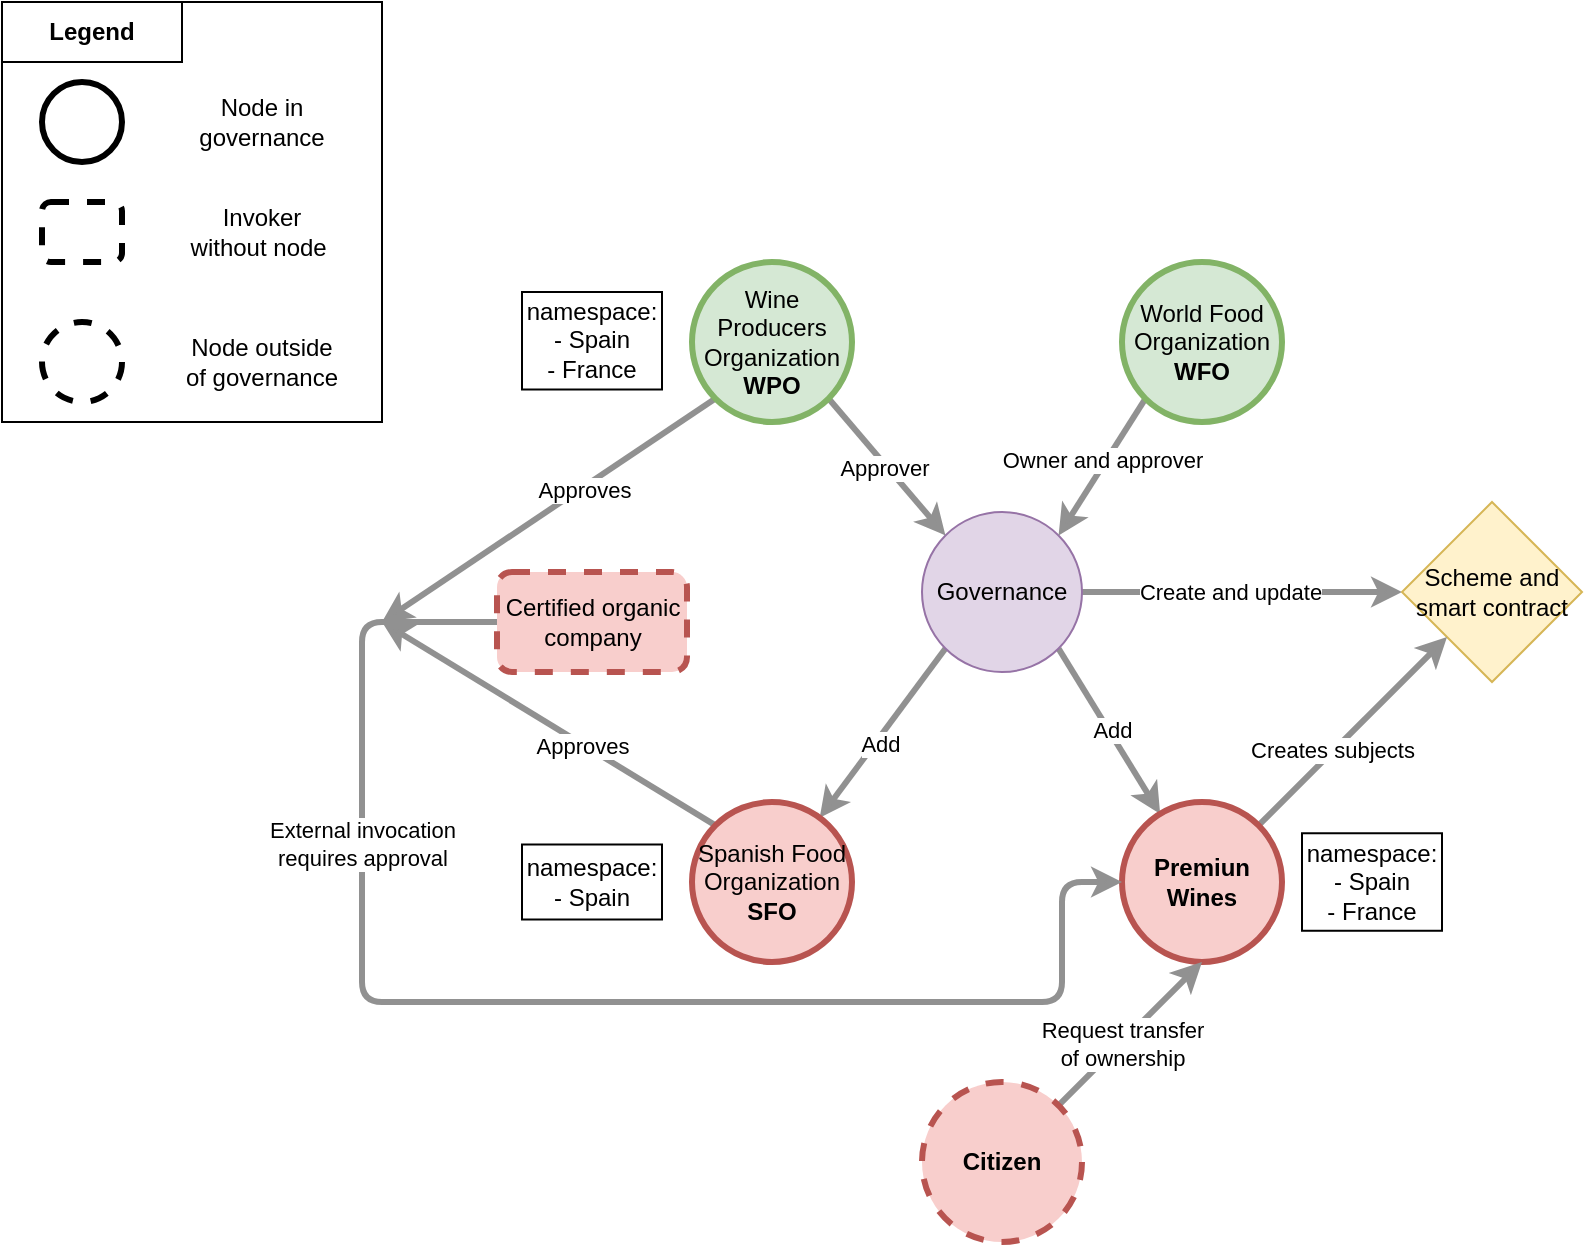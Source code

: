 <mxfile version="21.6.2" type="embed">
    <diagram name="Page-1" id="yJnlziaj6qc0n1uiRIzZ">
        <mxGraphModel dx="787" dy="447" grid="1" gridSize="10" guides="1" tooltips="1" connect="1" arrows="1" fold="1" page="1" pageScale="1" pageWidth="850" pageHeight="1100" math="0" shadow="0">
            <root>
                <mxCell id="0"/>
                <mxCell id="1" parent="0"/>
                <mxCell id="6" value="" style="rounded=0;whiteSpace=wrap;html=1;" parent="1" vertex="1">
                    <mxGeometry width="190" height="210" as="geometry"/>
                </mxCell>
                <mxCell id="lj_LM-K9wpf29mm6oQGw-17" value="" style="ellipse;whiteSpace=wrap;html=1;aspect=fixed;strokeWidth=3;" parent="1" vertex="1">
                    <mxGeometry x="20" y="40" width="40" height="40" as="geometry"/>
                </mxCell>
                <mxCell id="lj_LM-K9wpf29mm6oQGw-18" value="Node in governance" style="text;html=1;strokeColor=none;fillColor=none;align=center;verticalAlign=middle;whiteSpace=wrap;rounded=0;" parent="1" vertex="1">
                    <mxGeometry x="90" y="45" width="80" height="30" as="geometry"/>
                </mxCell>
                <mxCell id="lj_LM-K9wpf29mm6oQGw-19" value="" style="rounded=1;whiteSpace=wrap;html=1;strokeWidth=3;dashed=1;" parent="1" vertex="1">
                    <mxGeometry x="20" y="100" width="40" height="30" as="geometry"/>
                </mxCell>
                <mxCell id="lj_LM-K9wpf29mm6oQGw-20" value="Invoker without node&amp;nbsp;" style="text;html=1;strokeColor=none;fillColor=none;align=center;verticalAlign=middle;whiteSpace=wrap;rounded=0;" parent="1" vertex="1">
                    <mxGeometry x="90" y="100" width="80" height="30" as="geometry"/>
                </mxCell>
                <mxCell id="lj_LM-K9wpf29mm6oQGw-24" value="" style="ellipse;whiteSpace=wrap;html=1;aspect=fixed;strokeWidth=3;dashed=1;" parent="1" vertex="1">
                    <mxGeometry x="20" y="160" width="40" height="40" as="geometry"/>
                </mxCell>
                <mxCell id="lj_LM-K9wpf29mm6oQGw-25" value="Node outside of governance" style="text;html=1;strokeColor=none;fillColor=none;align=center;verticalAlign=middle;whiteSpace=wrap;rounded=0;" parent="1" vertex="1">
                    <mxGeometry x="90" y="165" width="80" height="30" as="geometry"/>
                </mxCell>
                <mxCell id="7" value="" style="rounded=0;whiteSpace=wrap;html=1;" parent="1" vertex="1">
                    <mxGeometry width="90" height="30" as="geometry"/>
                </mxCell>
                <mxCell id="8" value="&lt;b&gt;Legend&lt;/b&gt;" style="text;html=1;strokeColor=none;fillColor=none;align=center;verticalAlign=middle;whiteSpace=wrap;rounded=0;" parent="1" vertex="1">
                    <mxGeometry x="15" width="60" height="30" as="geometry"/>
                </mxCell>
                <mxCell id="27" style="edgeStyle=none;html=1;exitX=1;exitY=0.5;exitDx=0;exitDy=0;entryX=0;entryY=0.5;entryDx=0;entryDy=0;strokeColor=#919191;strokeWidth=3;" parent="1" source="10" target="26" edge="1">
                    <mxGeometry relative="1" as="geometry"/>
                </mxCell>
                <mxCell id="28" value="Create and update" style="edgeLabel;html=1;align=center;verticalAlign=middle;resizable=0;points=[];" parent="27" vertex="1" connectable="0">
                    <mxGeometry x="-0.081" relative="1" as="geometry">
                        <mxPoint as="offset"/>
                    </mxGeometry>
                </mxCell>
                <mxCell id="32" style="edgeStyle=none;html=1;exitX=1;exitY=1;exitDx=0;exitDy=0;strokeColor=#919191;strokeWidth=3;" parent="1" source="10" target="30" edge="1">
                    <mxGeometry relative="1" as="geometry"/>
                </mxCell>
                <mxCell id="35" value="Add" style="edgeLabel;html=1;align=center;verticalAlign=middle;resizable=0;points=[];" parent="32" vertex="1" connectable="0">
                    <mxGeometry x="-0.012" y="1" relative="1" as="geometry">
                        <mxPoint as="offset"/>
                    </mxGeometry>
                </mxCell>
                <mxCell id="33" style="edgeStyle=none;html=1;exitX=0;exitY=1;exitDx=0;exitDy=0;strokeColor=#919191;strokeWidth=3;" parent="1" source="10" target="29" edge="1">
                    <mxGeometry relative="1" as="geometry"/>
                </mxCell>
                <mxCell id="34" value="Add" style="edgeLabel;html=1;align=center;verticalAlign=middle;resizable=0;points=[];" parent="33" vertex="1" connectable="0">
                    <mxGeometry x="0.096" y="2" relative="1" as="geometry">
                        <mxPoint as="offset"/>
                    </mxGeometry>
                </mxCell>
                <mxCell id="10" value="Governance" style="ellipse;whiteSpace=wrap;html=1;aspect=fixed;fillColor=#e1d5e7;strokeColor=#9673a6;" parent="1" vertex="1">
                    <mxGeometry x="460" y="255" width="80" height="80" as="geometry"/>
                </mxCell>
                <mxCell id="15" style="edgeStyle=none;html=1;exitX=1;exitY=1;exitDx=0;exitDy=0;entryX=0;entryY=0;entryDx=0;entryDy=0;strokeColor=#919191;strokeWidth=3;" parent="1" source="11" target="10" edge="1">
                    <mxGeometry relative="1" as="geometry"/>
                </mxCell>
                <mxCell id="24" value="Approver" style="edgeLabel;html=1;align=center;verticalAlign=middle;resizable=0;points=[];" parent="15" vertex="1" connectable="0">
                    <mxGeometry x="-0.019" y="-1" relative="1" as="geometry">
                        <mxPoint as="offset"/>
                    </mxGeometry>
                </mxCell>
                <mxCell id="57" style="edgeStyle=none;html=1;exitX=0;exitY=1;exitDx=0;exitDy=0;strokeColor=#919191;strokeWidth=3;" parent="1" source="11" edge="1">
                    <mxGeometry relative="1" as="geometry">
                        <mxPoint x="190" y="310" as="targetPoint"/>
                    </mxGeometry>
                </mxCell>
                <mxCell id="59" value="Approves" style="edgeLabel;html=1;align=center;verticalAlign=middle;resizable=0;points=[];" parent="57" vertex="1" connectable="0">
                    <mxGeometry x="-0.2" y="1" relative="1" as="geometry">
                        <mxPoint as="offset"/>
                    </mxGeometry>
                </mxCell>
                <mxCell id="11" value="&lt;div&gt;Wine Producers Organization&lt;/div&gt;&lt;div&gt;&lt;b&gt;WPO&lt;/b&gt;&lt;/div&gt;" style="ellipse;whiteSpace=wrap;html=1;aspect=fixed;fillColor=#d5e8d4;strokeColor=#82b366;strokeWidth=3;" parent="1" vertex="1">
                    <mxGeometry x="345" y="130" width="80" height="80" as="geometry"/>
                </mxCell>
                <mxCell id="14" style="edgeStyle=none;html=1;exitX=0;exitY=1;exitDx=0;exitDy=0;entryX=1;entryY=0;entryDx=0;entryDy=0;strokeColor=#919191;strokeWidth=3;" parent="1" source="12" target="10" edge="1">
                    <mxGeometry relative="1" as="geometry"/>
                </mxCell>
                <mxCell id="25" value="Owner and approver" style="edgeLabel;html=1;align=center;verticalAlign=middle;resizable=0;points=[];" parent="14" vertex="1" connectable="0">
                    <mxGeometry x="-0.073" y="-2" relative="1" as="geometry">
                        <mxPoint as="offset"/>
                    </mxGeometry>
                </mxCell>
                <mxCell id="12" value="&lt;div&gt;World Food Organization&lt;/div&gt;&lt;div&gt;&lt;b&gt;WFO&lt;/b&gt;&lt;/div&gt;" style="ellipse;whiteSpace=wrap;html=1;aspect=fixed;fillColor=#d5e8d4;strokeColor=#82b366;strokeWidth=3;" parent="1" vertex="1">
                    <mxGeometry x="560" y="130" width="80" height="80" as="geometry"/>
                </mxCell>
                <mxCell id="26" value="Scheme and smart contract" style="rhombus;whiteSpace=wrap;html=1;fillColor=#fff2cc;strokeColor=#d6b656;" parent="1" vertex="1">
                    <mxGeometry x="700" y="250" width="90" height="90" as="geometry"/>
                </mxCell>
                <mxCell id="56" style="edgeStyle=none;html=1;exitX=0;exitY=0;exitDx=0;exitDy=0;movable=1;resizable=1;rotatable=1;deletable=1;editable=1;locked=0;connectable=1;strokeColor=#919191;strokeWidth=3;" parent="1" source="29" edge="1">
                    <mxGeometry relative="1" as="geometry">
                        <mxPoint x="190" y="310" as="targetPoint"/>
                    </mxGeometry>
                </mxCell>
                <mxCell id="60" value="Approves" style="edgeLabel;html=1;align=center;verticalAlign=middle;resizable=0;points=[];" parent="56" vertex="1" connectable="0">
                    <mxGeometry x="-0.2" y="1" relative="1" as="geometry">
                        <mxPoint as="offset"/>
                    </mxGeometry>
                </mxCell>
                <mxCell id="29" value="&lt;div&gt;Spanish Food Organization&lt;/div&gt;&lt;div&gt;&lt;b&gt;SFO&lt;/b&gt;&lt;/div&gt;" style="ellipse;whiteSpace=wrap;html=1;aspect=fixed;fillColor=#f8cecc;strokeColor=#b85450;strokeWidth=3;" parent="1" vertex="1">
                    <mxGeometry x="345" y="400" width="80" height="80" as="geometry"/>
                </mxCell>
                <mxCell id="41" style="edgeStyle=none;html=1;exitX=1;exitY=0;exitDx=0;exitDy=0;strokeColor=#919191;strokeWidth=3;" parent="1" source="30" target="26" edge="1">
                    <mxGeometry relative="1" as="geometry"/>
                </mxCell>
                <mxCell id="42" value="Creates subjects" style="edgeLabel;html=1;align=center;verticalAlign=middle;resizable=0;points=[];" parent="41" vertex="1" connectable="0">
                    <mxGeometry x="-0.228" y="2" relative="1" as="geometry">
                        <mxPoint x="1" as="offset"/>
                    </mxGeometry>
                </mxCell>
                <mxCell id="30" value="&lt;b&gt;Premiun Wines&lt;/b&gt;" style="ellipse;whiteSpace=wrap;html=1;aspect=fixed;fillColor=#f8cecc;strokeColor=#b85450;strokeWidth=3;" parent="1" vertex="1">
                    <mxGeometry x="560" y="400" width="80" height="80" as="geometry"/>
                </mxCell>
                <mxCell id="45" style="edgeStyle=none;html=1;exitX=1;exitY=0;exitDx=0;exitDy=0;entryX=0.5;entryY=1;entryDx=0;entryDy=0;strokeColor=#919191;strokeWidth=3;" parent="1" source="31" target="30" edge="1">
                    <mxGeometry relative="1" as="geometry"/>
                </mxCell>
                <mxCell id="46" value="Request transfer&lt;br&gt;of ownership" style="edgeLabel;html=1;align=center;verticalAlign=middle;resizable=0;points=[];" parent="45" vertex="1" connectable="0">
                    <mxGeometry x="-0.198" y="1" relative="1" as="geometry">
                        <mxPoint x="4" y="-2" as="offset"/>
                    </mxGeometry>
                </mxCell>
                <mxCell id="31" value="&lt;b&gt;Citizen&lt;/b&gt;" style="ellipse;whiteSpace=wrap;html=1;aspect=fixed;fillColor=#f8cecc;strokeColor=#b85450;dashed=1;strokeWidth=3;" parent="1" vertex="1">
                    <mxGeometry x="460" y="540" width="80" height="80" as="geometry"/>
                </mxCell>
                <mxCell id="37" value="namespace:&lt;br&gt;&lt;span style=&quot;background-color: initial;&quot;&gt;-&amp;nbsp;&lt;/span&gt;Spain" style="rounded=0;whiteSpace=wrap;html=1;" parent="1" vertex="1">
                    <mxGeometry x="260" y="421.25" width="70" height="37.5" as="geometry"/>
                </mxCell>
                <mxCell id="38" value="namespace:&lt;br&gt;&lt;span style=&quot;background-color: initial;&quot;&gt;-&amp;nbsp;&lt;/span&gt;Spain&lt;br&gt;- France" style="rounded=0;whiteSpace=wrap;html=1;" parent="1" vertex="1">
                    <mxGeometry x="260" y="145" width="70" height="48.75" as="geometry"/>
                </mxCell>
                <mxCell id="40" value="namespace:&lt;br&gt;&lt;span style=&quot;background-color: initial;&quot;&gt;-&amp;nbsp;&lt;/span&gt;Spain&lt;br&gt;- France" style="rounded=0;whiteSpace=wrap;html=1;" parent="1" vertex="1">
                    <mxGeometry x="650" y="415.63" width="70" height="48.75" as="geometry"/>
                </mxCell>
                <mxCell id="50" style="edgeStyle=orthogonalEdgeStyle;html=1;exitX=0;exitY=0.5;exitDx=0;exitDy=0;entryX=0;entryY=0.5;entryDx=0;entryDy=0;strokeColor=#919191;strokeWidth=3;" parent="1" source="49" target="30" edge="1">
                    <mxGeometry relative="1" as="geometry">
                        <Array as="points">
                            <mxPoint x="180" y="310"/>
                            <mxPoint x="180" y="500"/>
                            <mxPoint x="530" y="500"/>
                            <mxPoint x="530" y="440"/>
                        </Array>
                    </mxGeometry>
                </mxCell>
                <mxCell id="54" value="External invocation&lt;br&gt;requires approval" style="edgeLabel;html=1;align=center;verticalAlign=middle;resizable=0;points=[];" parent="50" vertex="1" connectable="0">
                    <mxGeometry x="-0.537" relative="1" as="geometry">
                        <mxPoint y="17" as="offset"/>
                    </mxGeometry>
                </mxCell>
                <mxCell id="49" value="Certified organic company" style="rounded=1;whiteSpace=wrap;html=1;fillColor=#f8cecc;strokeColor=#b85450;dashed=1;strokeWidth=3;" parent="1" vertex="1">
                    <mxGeometry x="247.5" y="285" width="95" height="50" as="geometry"/>
                </mxCell>
            </root>
        </mxGraphModel>
    </diagram>
</mxfile>